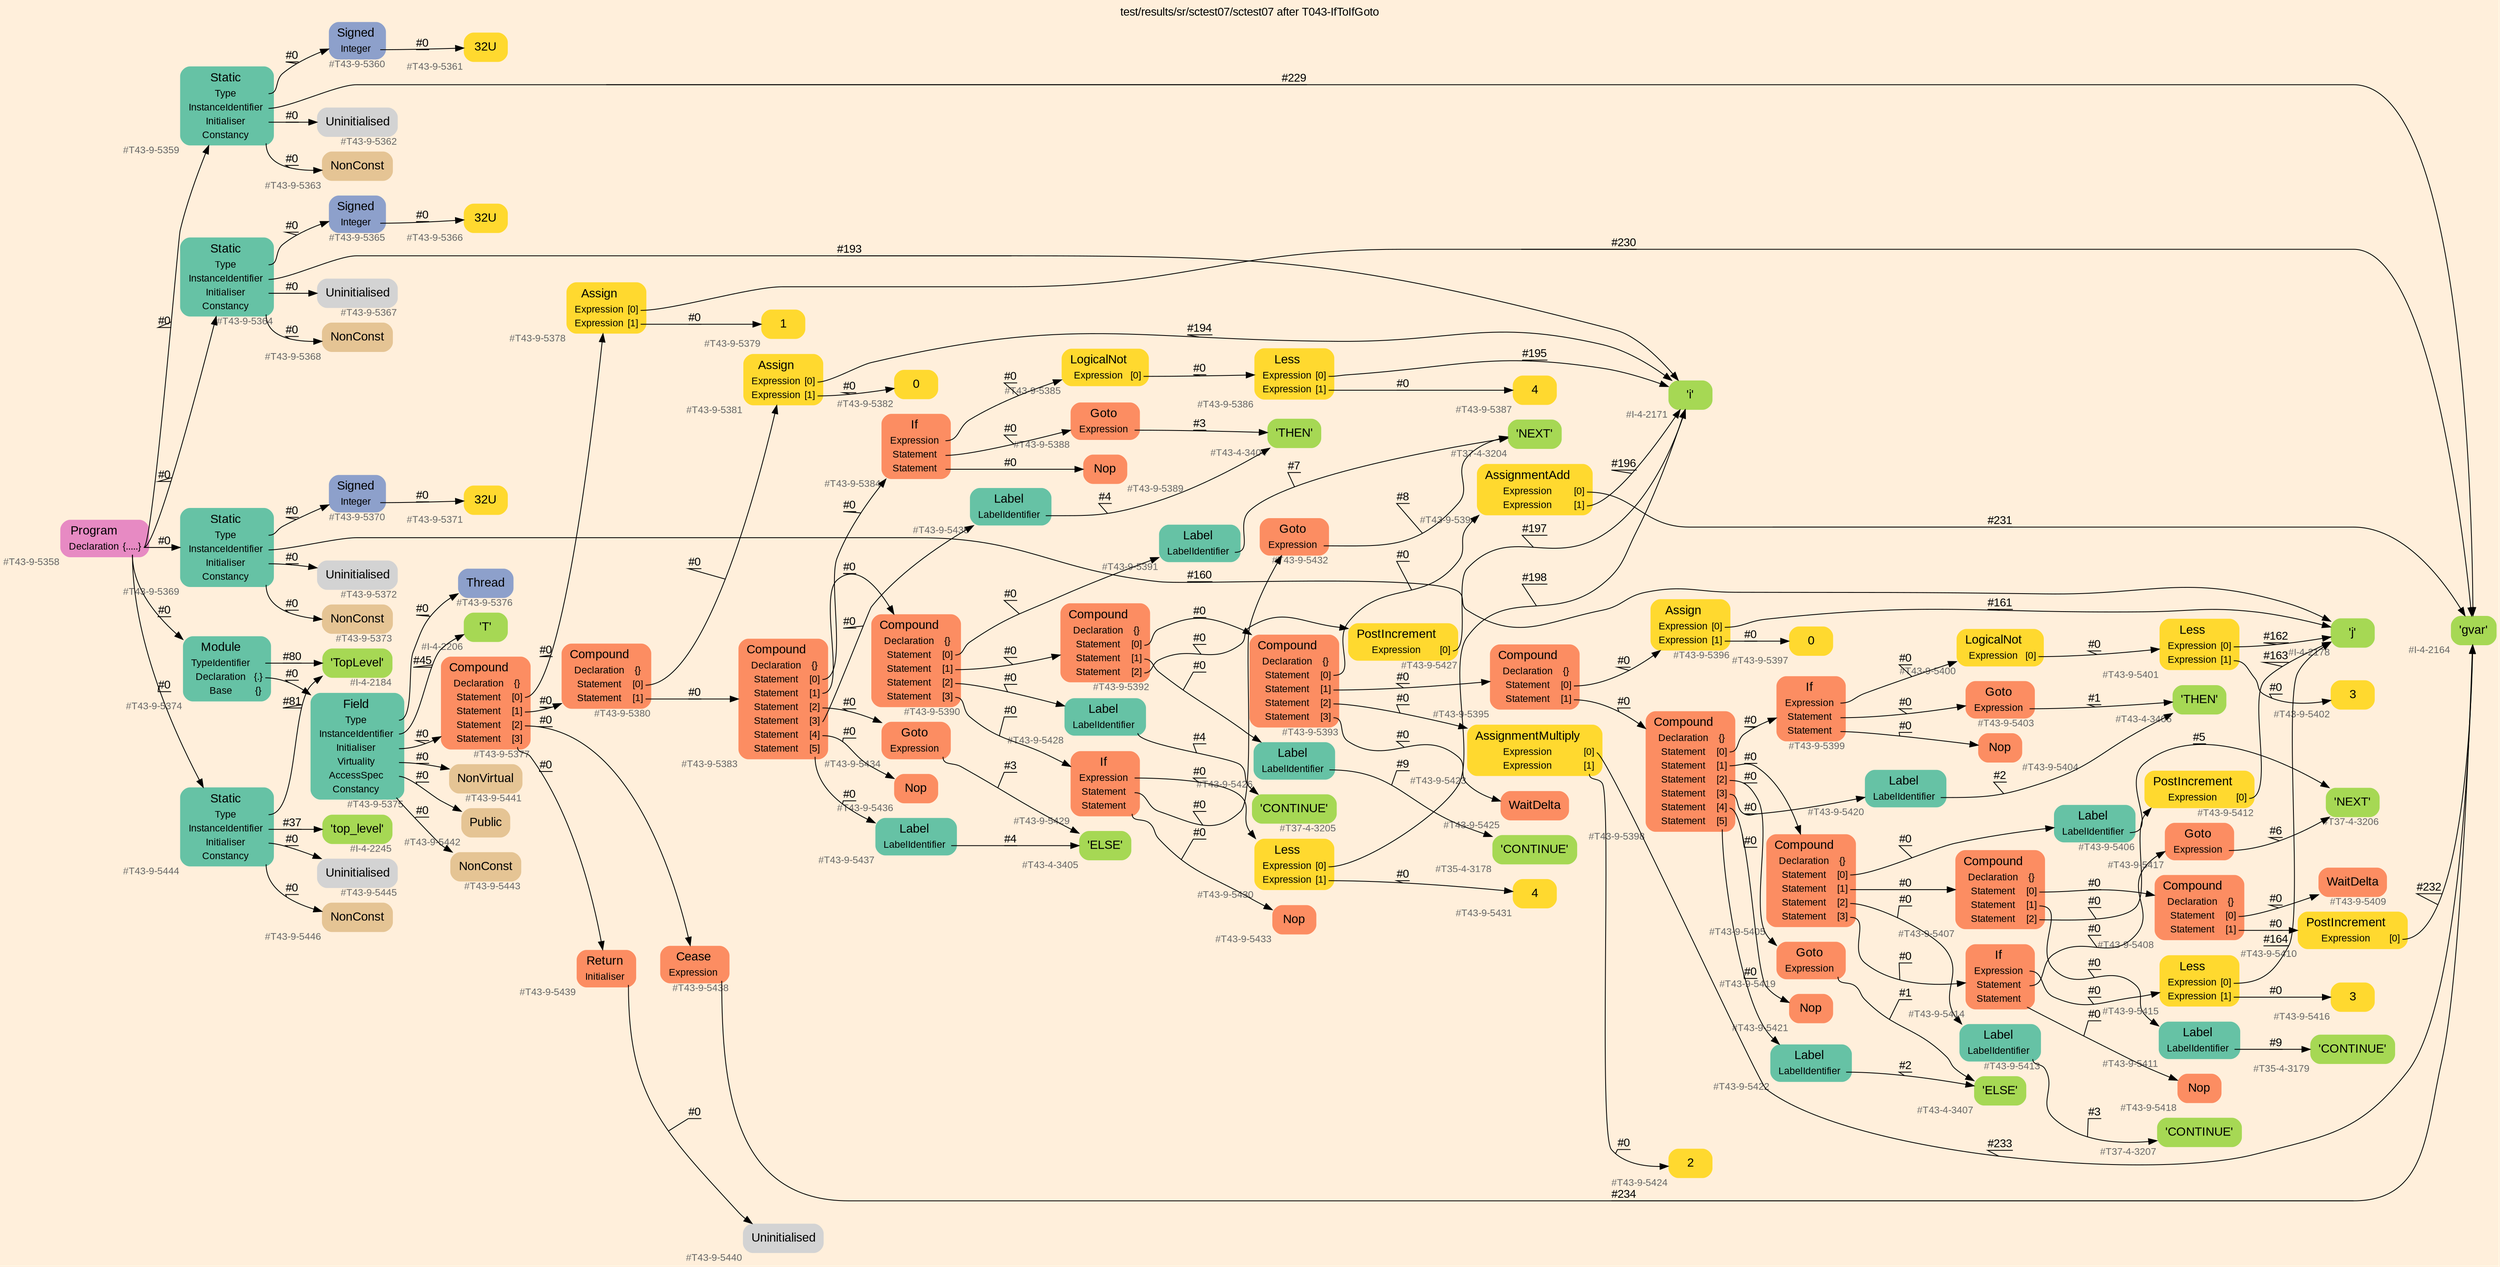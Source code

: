 digraph "test/results/sr/sctest07/sctest07 after T043-IfToIfGoto" {
label = "test/results/sr/sctest07/sctest07 after T043-IfToIfGoto"
labelloc = t
graph [
    rankdir = "LR"
    ranksep = 0.3
    bgcolor = antiquewhite1
    color = black
    fontcolor = black
    fontname = "Arial"
];
node [
    fontname = "Arial"
];
edge [
    fontname = "Arial"
];

// -------------------- node figure --------------------
// -------- block #T43-9-5358 ----------
"#T43-9-5358" [
    fillcolor = "/set28/4"
    xlabel = "#T43-9-5358"
    fontsize = "12"
    fontcolor = grey40
    shape = "plaintext"
    label = <<TABLE BORDER="0" CELLBORDER="0" CELLSPACING="0">
     <TR><TD><FONT COLOR="black" POINT-SIZE="15">Program</FONT></TD></TR>
     <TR><TD><FONT COLOR="black" POINT-SIZE="12">Declaration</FONT></TD><TD PORT="port0"><FONT COLOR="black" POINT-SIZE="12">{.....}</FONT></TD></TR>
    </TABLE>>
    style = "rounded,filled"
];

// -------- block #T43-9-5359 ----------
"#T43-9-5359" [
    fillcolor = "/set28/1"
    xlabel = "#T43-9-5359"
    fontsize = "12"
    fontcolor = grey40
    shape = "plaintext"
    label = <<TABLE BORDER="0" CELLBORDER="0" CELLSPACING="0">
     <TR><TD><FONT COLOR="black" POINT-SIZE="15">Static</FONT></TD></TR>
     <TR><TD><FONT COLOR="black" POINT-SIZE="12">Type</FONT></TD><TD PORT="port0"></TD></TR>
     <TR><TD><FONT COLOR="black" POINT-SIZE="12">InstanceIdentifier</FONT></TD><TD PORT="port1"></TD></TR>
     <TR><TD><FONT COLOR="black" POINT-SIZE="12">Initialiser</FONT></TD><TD PORT="port2"></TD></TR>
     <TR><TD><FONT COLOR="black" POINT-SIZE="12">Constancy</FONT></TD><TD PORT="port3"></TD></TR>
    </TABLE>>
    style = "rounded,filled"
];

// -------- block #T43-9-5360 ----------
"#T43-9-5360" [
    fillcolor = "/set28/3"
    xlabel = "#T43-9-5360"
    fontsize = "12"
    fontcolor = grey40
    shape = "plaintext"
    label = <<TABLE BORDER="0" CELLBORDER="0" CELLSPACING="0">
     <TR><TD><FONT COLOR="black" POINT-SIZE="15">Signed</FONT></TD></TR>
     <TR><TD><FONT COLOR="black" POINT-SIZE="12">Integer</FONT></TD><TD PORT="port0"></TD></TR>
    </TABLE>>
    style = "rounded,filled"
];

// -------- block #T43-9-5361 ----------
"#T43-9-5361" [
    fillcolor = "/set28/6"
    xlabel = "#T43-9-5361"
    fontsize = "12"
    fontcolor = grey40
    shape = "plaintext"
    label = <<TABLE BORDER="0" CELLBORDER="0" CELLSPACING="0">
     <TR><TD><FONT COLOR="black" POINT-SIZE="15">32U</FONT></TD></TR>
    </TABLE>>
    style = "rounded,filled"
];

// -------- block #I-4-2164 ----------
"#I-4-2164" [
    fillcolor = "/set28/5"
    xlabel = "#I-4-2164"
    fontsize = "12"
    fontcolor = grey40
    shape = "plaintext"
    label = <<TABLE BORDER="0" CELLBORDER="0" CELLSPACING="0">
     <TR><TD><FONT COLOR="black" POINT-SIZE="15">'gvar'</FONT></TD></TR>
    </TABLE>>
    style = "rounded,filled"
];

// -------- block #T43-9-5362 ----------
"#T43-9-5362" [
    xlabel = "#T43-9-5362"
    fontsize = "12"
    fontcolor = grey40
    shape = "plaintext"
    label = <<TABLE BORDER="0" CELLBORDER="0" CELLSPACING="0">
     <TR><TD><FONT COLOR="black" POINT-SIZE="15">Uninitialised</FONT></TD></TR>
    </TABLE>>
    style = "rounded,filled"
];

// -------- block #T43-9-5363 ----------
"#T43-9-5363" [
    fillcolor = "/set28/7"
    xlabel = "#T43-9-5363"
    fontsize = "12"
    fontcolor = grey40
    shape = "plaintext"
    label = <<TABLE BORDER="0" CELLBORDER="0" CELLSPACING="0">
     <TR><TD><FONT COLOR="black" POINT-SIZE="15">NonConst</FONT></TD></TR>
    </TABLE>>
    style = "rounded,filled"
];

// -------- block #T43-9-5364 ----------
"#T43-9-5364" [
    fillcolor = "/set28/1"
    xlabel = "#T43-9-5364"
    fontsize = "12"
    fontcolor = grey40
    shape = "plaintext"
    label = <<TABLE BORDER="0" CELLBORDER="0" CELLSPACING="0">
     <TR><TD><FONT COLOR="black" POINT-SIZE="15">Static</FONT></TD></TR>
     <TR><TD><FONT COLOR="black" POINT-SIZE="12">Type</FONT></TD><TD PORT="port0"></TD></TR>
     <TR><TD><FONT COLOR="black" POINT-SIZE="12">InstanceIdentifier</FONT></TD><TD PORT="port1"></TD></TR>
     <TR><TD><FONT COLOR="black" POINT-SIZE="12">Initialiser</FONT></TD><TD PORT="port2"></TD></TR>
     <TR><TD><FONT COLOR="black" POINT-SIZE="12">Constancy</FONT></TD><TD PORT="port3"></TD></TR>
    </TABLE>>
    style = "rounded,filled"
];

// -------- block #T43-9-5365 ----------
"#T43-9-5365" [
    fillcolor = "/set28/3"
    xlabel = "#T43-9-5365"
    fontsize = "12"
    fontcolor = grey40
    shape = "plaintext"
    label = <<TABLE BORDER="0" CELLBORDER="0" CELLSPACING="0">
     <TR><TD><FONT COLOR="black" POINT-SIZE="15">Signed</FONT></TD></TR>
     <TR><TD><FONT COLOR="black" POINT-SIZE="12">Integer</FONT></TD><TD PORT="port0"></TD></TR>
    </TABLE>>
    style = "rounded,filled"
];

// -------- block #T43-9-5366 ----------
"#T43-9-5366" [
    fillcolor = "/set28/6"
    xlabel = "#T43-9-5366"
    fontsize = "12"
    fontcolor = grey40
    shape = "plaintext"
    label = <<TABLE BORDER="0" CELLBORDER="0" CELLSPACING="0">
     <TR><TD><FONT COLOR="black" POINT-SIZE="15">32U</FONT></TD></TR>
    </TABLE>>
    style = "rounded,filled"
];

// -------- block #I-4-2171 ----------
"#I-4-2171" [
    fillcolor = "/set28/5"
    xlabel = "#I-4-2171"
    fontsize = "12"
    fontcolor = grey40
    shape = "plaintext"
    label = <<TABLE BORDER="0" CELLBORDER="0" CELLSPACING="0">
     <TR><TD><FONT COLOR="black" POINT-SIZE="15">'i'</FONT></TD></TR>
    </TABLE>>
    style = "rounded,filled"
];

// -------- block #T43-9-5367 ----------
"#T43-9-5367" [
    xlabel = "#T43-9-5367"
    fontsize = "12"
    fontcolor = grey40
    shape = "plaintext"
    label = <<TABLE BORDER="0" CELLBORDER="0" CELLSPACING="0">
     <TR><TD><FONT COLOR="black" POINT-SIZE="15">Uninitialised</FONT></TD></TR>
    </TABLE>>
    style = "rounded,filled"
];

// -------- block #T43-9-5368 ----------
"#T43-9-5368" [
    fillcolor = "/set28/7"
    xlabel = "#T43-9-5368"
    fontsize = "12"
    fontcolor = grey40
    shape = "plaintext"
    label = <<TABLE BORDER="0" CELLBORDER="0" CELLSPACING="0">
     <TR><TD><FONT COLOR="black" POINT-SIZE="15">NonConst</FONT></TD></TR>
    </TABLE>>
    style = "rounded,filled"
];

// -------- block #T43-9-5369 ----------
"#T43-9-5369" [
    fillcolor = "/set28/1"
    xlabel = "#T43-9-5369"
    fontsize = "12"
    fontcolor = grey40
    shape = "plaintext"
    label = <<TABLE BORDER="0" CELLBORDER="0" CELLSPACING="0">
     <TR><TD><FONT COLOR="black" POINT-SIZE="15">Static</FONT></TD></TR>
     <TR><TD><FONT COLOR="black" POINT-SIZE="12">Type</FONT></TD><TD PORT="port0"></TD></TR>
     <TR><TD><FONT COLOR="black" POINT-SIZE="12">InstanceIdentifier</FONT></TD><TD PORT="port1"></TD></TR>
     <TR><TD><FONT COLOR="black" POINT-SIZE="12">Initialiser</FONT></TD><TD PORT="port2"></TD></TR>
     <TR><TD><FONT COLOR="black" POINT-SIZE="12">Constancy</FONT></TD><TD PORT="port3"></TD></TR>
    </TABLE>>
    style = "rounded,filled"
];

// -------- block #T43-9-5370 ----------
"#T43-9-5370" [
    fillcolor = "/set28/3"
    xlabel = "#T43-9-5370"
    fontsize = "12"
    fontcolor = grey40
    shape = "plaintext"
    label = <<TABLE BORDER="0" CELLBORDER="0" CELLSPACING="0">
     <TR><TD><FONT COLOR="black" POINT-SIZE="15">Signed</FONT></TD></TR>
     <TR><TD><FONT COLOR="black" POINT-SIZE="12">Integer</FONT></TD><TD PORT="port0"></TD></TR>
    </TABLE>>
    style = "rounded,filled"
];

// -------- block #T43-9-5371 ----------
"#T43-9-5371" [
    fillcolor = "/set28/6"
    xlabel = "#T43-9-5371"
    fontsize = "12"
    fontcolor = grey40
    shape = "plaintext"
    label = <<TABLE BORDER="0" CELLBORDER="0" CELLSPACING="0">
     <TR><TD><FONT COLOR="black" POINT-SIZE="15">32U</FONT></TD></TR>
    </TABLE>>
    style = "rounded,filled"
];

// -------- block #I-4-2178 ----------
"#I-4-2178" [
    fillcolor = "/set28/5"
    xlabel = "#I-4-2178"
    fontsize = "12"
    fontcolor = grey40
    shape = "plaintext"
    label = <<TABLE BORDER="0" CELLBORDER="0" CELLSPACING="0">
     <TR><TD><FONT COLOR="black" POINT-SIZE="15">'j'</FONT></TD></TR>
    </TABLE>>
    style = "rounded,filled"
];

// -------- block #T43-9-5372 ----------
"#T43-9-5372" [
    xlabel = "#T43-9-5372"
    fontsize = "12"
    fontcolor = grey40
    shape = "plaintext"
    label = <<TABLE BORDER="0" CELLBORDER="0" CELLSPACING="0">
     <TR><TD><FONT COLOR="black" POINT-SIZE="15">Uninitialised</FONT></TD></TR>
    </TABLE>>
    style = "rounded,filled"
];

// -------- block #T43-9-5373 ----------
"#T43-9-5373" [
    fillcolor = "/set28/7"
    xlabel = "#T43-9-5373"
    fontsize = "12"
    fontcolor = grey40
    shape = "plaintext"
    label = <<TABLE BORDER="0" CELLBORDER="0" CELLSPACING="0">
     <TR><TD><FONT COLOR="black" POINT-SIZE="15">NonConst</FONT></TD></TR>
    </TABLE>>
    style = "rounded,filled"
];

// -------- block #T43-9-5374 ----------
"#T43-9-5374" [
    fillcolor = "/set28/1"
    xlabel = "#T43-9-5374"
    fontsize = "12"
    fontcolor = grey40
    shape = "plaintext"
    label = <<TABLE BORDER="0" CELLBORDER="0" CELLSPACING="0">
     <TR><TD><FONT COLOR="black" POINT-SIZE="15">Module</FONT></TD></TR>
     <TR><TD><FONT COLOR="black" POINT-SIZE="12">TypeIdentifier</FONT></TD><TD PORT="port0"></TD></TR>
     <TR><TD><FONT COLOR="black" POINT-SIZE="12">Declaration</FONT></TD><TD PORT="port1"><FONT COLOR="black" POINT-SIZE="12">{.}</FONT></TD></TR>
     <TR><TD><FONT COLOR="black" POINT-SIZE="12">Base</FONT></TD><TD PORT="port2"><FONT COLOR="black" POINT-SIZE="12">{}</FONT></TD></TR>
    </TABLE>>
    style = "rounded,filled"
];

// -------- block #I-4-2184 ----------
"#I-4-2184" [
    fillcolor = "/set28/5"
    xlabel = "#I-4-2184"
    fontsize = "12"
    fontcolor = grey40
    shape = "plaintext"
    label = <<TABLE BORDER="0" CELLBORDER="0" CELLSPACING="0">
     <TR><TD><FONT COLOR="black" POINT-SIZE="15">'TopLevel'</FONT></TD></TR>
    </TABLE>>
    style = "rounded,filled"
];

// -------- block #T43-9-5375 ----------
"#T43-9-5375" [
    fillcolor = "/set28/1"
    xlabel = "#T43-9-5375"
    fontsize = "12"
    fontcolor = grey40
    shape = "plaintext"
    label = <<TABLE BORDER="0" CELLBORDER="0" CELLSPACING="0">
     <TR><TD><FONT COLOR="black" POINT-SIZE="15">Field</FONT></TD></TR>
     <TR><TD><FONT COLOR="black" POINT-SIZE="12">Type</FONT></TD><TD PORT="port0"></TD></TR>
     <TR><TD><FONT COLOR="black" POINT-SIZE="12">InstanceIdentifier</FONT></TD><TD PORT="port1"></TD></TR>
     <TR><TD><FONT COLOR="black" POINT-SIZE="12">Initialiser</FONT></TD><TD PORT="port2"></TD></TR>
     <TR><TD><FONT COLOR="black" POINT-SIZE="12">Virtuality</FONT></TD><TD PORT="port3"></TD></TR>
     <TR><TD><FONT COLOR="black" POINT-SIZE="12">AccessSpec</FONT></TD><TD PORT="port4"></TD></TR>
     <TR><TD><FONT COLOR="black" POINT-SIZE="12">Constancy</FONT></TD><TD PORT="port5"></TD></TR>
    </TABLE>>
    style = "rounded,filled"
];

// -------- block #T43-9-5376 ----------
"#T43-9-5376" [
    fillcolor = "/set28/3"
    xlabel = "#T43-9-5376"
    fontsize = "12"
    fontcolor = grey40
    shape = "plaintext"
    label = <<TABLE BORDER="0" CELLBORDER="0" CELLSPACING="0">
     <TR><TD><FONT COLOR="black" POINT-SIZE="15">Thread</FONT></TD></TR>
    </TABLE>>
    style = "rounded,filled"
];

// -------- block #I-4-2206 ----------
"#I-4-2206" [
    fillcolor = "/set28/5"
    xlabel = "#I-4-2206"
    fontsize = "12"
    fontcolor = grey40
    shape = "plaintext"
    label = <<TABLE BORDER="0" CELLBORDER="0" CELLSPACING="0">
     <TR><TD><FONT COLOR="black" POINT-SIZE="15">'T'</FONT></TD></TR>
    </TABLE>>
    style = "rounded,filled"
];

// -------- block #T43-9-5377 ----------
"#T43-9-5377" [
    fillcolor = "/set28/2"
    xlabel = "#T43-9-5377"
    fontsize = "12"
    fontcolor = grey40
    shape = "plaintext"
    label = <<TABLE BORDER="0" CELLBORDER="0" CELLSPACING="0">
     <TR><TD><FONT COLOR="black" POINT-SIZE="15">Compound</FONT></TD></TR>
     <TR><TD><FONT COLOR="black" POINT-SIZE="12">Declaration</FONT></TD><TD PORT="port0"><FONT COLOR="black" POINT-SIZE="12">{}</FONT></TD></TR>
     <TR><TD><FONT COLOR="black" POINT-SIZE="12">Statement</FONT></TD><TD PORT="port1"><FONT COLOR="black" POINT-SIZE="12">[0]</FONT></TD></TR>
     <TR><TD><FONT COLOR="black" POINT-SIZE="12">Statement</FONT></TD><TD PORT="port2"><FONT COLOR="black" POINT-SIZE="12">[1]</FONT></TD></TR>
     <TR><TD><FONT COLOR="black" POINT-SIZE="12">Statement</FONT></TD><TD PORT="port3"><FONT COLOR="black" POINT-SIZE="12">[2]</FONT></TD></TR>
     <TR><TD><FONT COLOR="black" POINT-SIZE="12">Statement</FONT></TD><TD PORT="port4"><FONT COLOR="black" POINT-SIZE="12">[3]</FONT></TD></TR>
    </TABLE>>
    style = "rounded,filled"
];

// -------- block #T43-9-5378 ----------
"#T43-9-5378" [
    fillcolor = "/set28/6"
    xlabel = "#T43-9-5378"
    fontsize = "12"
    fontcolor = grey40
    shape = "plaintext"
    label = <<TABLE BORDER="0" CELLBORDER="0" CELLSPACING="0">
     <TR><TD><FONT COLOR="black" POINT-SIZE="15">Assign</FONT></TD></TR>
     <TR><TD><FONT COLOR="black" POINT-SIZE="12">Expression</FONT></TD><TD PORT="port0"><FONT COLOR="black" POINT-SIZE="12">[0]</FONT></TD></TR>
     <TR><TD><FONT COLOR="black" POINT-SIZE="12">Expression</FONT></TD><TD PORT="port1"><FONT COLOR="black" POINT-SIZE="12">[1]</FONT></TD></TR>
    </TABLE>>
    style = "rounded,filled"
];

// -------- block #T43-9-5379 ----------
"#T43-9-5379" [
    fillcolor = "/set28/6"
    xlabel = "#T43-9-5379"
    fontsize = "12"
    fontcolor = grey40
    shape = "plaintext"
    label = <<TABLE BORDER="0" CELLBORDER="0" CELLSPACING="0">
     <TR><TD><FONT COLOR="black" POINT-SIZE="15">1</FONT></TD></TR>
    </TABLE>>
    style = "rounded,filled"
];

// -------- block #T43-9-5380 ----------
"#T43-9-5380" [
    fillcolor = "/set28/2"
    xlabel = "#T43-9-5380"
    fontsize = "12"
    fontcolor = grey40
    shape = "plaintext"
    label = <<TABLE BORDER="0" CELLBORDER="0" CELLSPACING="0">
     <TR><TD><FONT COLOR="black" POINT-SIZE="15">Compound</FONT></TD></TR>
     <TR><TD><FONT COLOR="black" POINT-SIZE="12">Declaration</FONT></TD><TD PORT="port0"><FONT COLOR="black" POINT-SIZE="12">{}</FONT></TD></TR>
     <TR><TD><FONT COLOR="black" POINT-SIZE="12">Statement</FONT></TD><TD PORT="port1"><FONT COLOR="black" POINT-SIZE="12">[0]</FONT></TD></TR>
     <TR><TD><FONT COLOR="black" POINT-SIZE="12">Statement</FONT></TD><TD PORT="port2"><FONT COLOR="black" POINT-SIZE="12">[1]</FONT></TD></TR>
    </TABLE>>
    style = "rounded,filled"
];

// -------- block #T43-9-5381 ----------
"#T43-9-5381" [
    fillcolor = "/set28/6"
    xlabel = "#T43-9-5381"
    fontsize = "12"
    fontcolor = grey40
    shape = "plaintext"
    label = <<TABLE BORDER="0" CELLBORDER="0" CELLSPACING="0">
     <TR><TD><FONT COLOR="black" POINT-SIZE="15">Assign</FONT></TD></TR>
     <TR><TD><FONT COLOR="black" POINT-SIZE="12">Expression</FONT></TD><TD PORT="port0"><FONT COLOR="black" POINT-SIZE="12">[0]</FONT></TD></TR>
     <TR><TD><FONT COLOR="black" POINT-SIZE="12">Expression</FONT></TD><TD PORT="port1"><FONT COLOR="black" POINT-SIZE="12">[1]</FONT></TD></TR>
    </TABLE>>
    style = "rounded,filled"
];

// -------- block #T43-9-5382 ----------
"#T43-9-5382" [
    fillcolor = "/set28/6"
    xlabel = "#T43-9-5382"
    fontsize = "12"
    fontcolor = grey40
    shape = "plaintext"
    label = <<TABLE BORDER="0" CELLBORDER="0" CELLSPACING="0">
     <TR><TD><FONT COLOR="black" POINT-SIZE="15">0</FONT></TD></TR>
    </TABLE>>
    style = "rounded,filled"
];

// -------- block #T43-9-5383 ----------
"#T43-9-5383" [
    fillcolor = "/set28/2"
    xlabel = "#T43-9-5383"
    fontsize = "12"
    fontcolor = grey40
    shape = "plaintext"
    label = <<TABLE BORDER="0" CELLBORDER="0" CELLSPACING="0">
     <TR><TD><FONT COLOR="black" POINT-SIZE="15">Compound</FONT></TD></TR>
     <TR><TD><FONT COLOR="black" POINT-SIZE="12">Declaration</FONT></TD><TD PORT="port0"><FONT COLOR="black" POINT-SIZE="12">{}</FONT></TD></TR>
     <TR><TD><FONT COLOR="black" POINT-SIZE="12">Statement</FONT></TD><TD PORT="port1"><FONT COLOR="black" POINT-SIZE="12">[0]</FONT></TD></TR>
     <TR><TD><FONT COLOR="black" POINT-SIZE="12">Statement</FONT></TD><TD PORT="port2"><FONT COLOR="black" POINT-SIZE="12">[1]</FONT></TD></TR>
     <TR><TD><FONT COLOR="black" POINT-SIZE="12">Statement</FONT></TD><TD PORT="port3"><FONT COLOR="black" POINT-SIZE="12">[2]</FONT></TD></TR>
     <TR><TD><FONT COLOR="black" POINT-SIZE="12">Statement</FONT></TD><TD PORT="port4"><FONT COLOR="black" POINT-SIZE="12">[3]</FONT></TD></TR>
     <TR><TD><FONT COLOR="black" POINT-SIZE="12">Statement</FONT></TD><TD PORT="port5"><FONT COLOR="black" POINT-SIZE="12">[4]</FONT></TD></TR>
     <TR><TD><FONT COLOR="black" POINT-SIZE="12">Statement</FONT></TD><TD PORT="port6"><FONT COLOR="black" POINT-SIZE="12">[5]</FONT></TD></TR>
    </TABLE>>
    style = "rounded,filled"
];

// -------- block #T43-9-5384 ----------
"#T43-9-5384" [
    fillcolor = "/set28/2"
    xlabel = "#T43-9-5384"
    fontsize = "12"
    fontcolor = grey40
    shape = "plaintext"
    label = <<TABLE BORDER="0" CELLBORDER="0" CELLSPACING="0">
     <TR><TD><FONT COLOR="black" POINT-SIZE="15">If</FONT></TD></TR>
     <TR><TD><FONT COLOR="black" POINT-SIZE="12">Expression</FONT></TD><TD PORT="port0"></TD></TR>
     <TR><TD><FONT COLOR="black" POINT-SIZE="12">Statement</FONT></TD><TD PORT="port1"></TD></TR>
     <TR><TD><FONT COLOR="black" POINT-SIZE="12">Statement</FONT></TD><TD PORT="port2"></TD></TR>
    </TABLE>>
    style = "rounded,filled"
];

// -------- block #T43-9-5385 ----------
"#T43-9-5385" [
    fillcolor = "/set28/6"
    xlabel = "#T43-9-5385"
    fontsize = "12"
    fontcolor = grey40
    shape = "plaintext"
    label = <<TABLE BORDER="0" CELLBORDER="0" CELLSPACING="0">
     <TR><TD><FONT COLOR="black" POINT-SIZE="15">LogicalNot</FONT></TD></TR>
     <TR><TD><FONT COLOR="black" POINT-SIZE="12">Expression</FONT></TD><TD PORT="port0"><FONT COLOR="black" POINT-SIZE="12">[0]</FONT></TD></TR>
    </TABLE>>
    style = "rounded,filled"
];

// -------- block #T43-9-5386 ----------
"#T43-9-5386" [
    fillcolor = "/set28/6"
    xlabel = "#T43-9-5386"
    fontsize = "12"
    fontcolor = grey40
    shape = "plaintext"
    label = <<TABLE BORDER="0" CELLBORDER="0" CELLSPACING="0">
     <TR><TD><FONT COLOR="black" POINT-SIZE="15">Less</FONT></TD></TR>
     <TR><TD><FONT COLOR="black" POINT-SIZE="12">Expression</FONT></TD><TD PORT="port0"><FONT COLOR="black" POINT-SIZE="12">[0]</FONT></TD></TR>
     <TR><TD><FONT COLOR="black" POINT-SIZE="12">Expression</FONT></TD><TD PORT="port1"><FONT COLOR="black" POINT-SIZE="12">[1]</FONT></TD></TR>
    </TABLE>>
    style = "rounded,filled"
];

// -------- block #T43-9-5387 ----------
"#T43-9-5387" [
    fillcolor = "/set28/6"
    xlabel = "#T43-9-5387"
    fontsize = "12"
    fontcolor = grey40
    shape = "plaintext"
    label = <<TABLE BORDER="0" CELLBORDER="0" CELLSPACING="0">
     <TR><TD><FONT COLOR="black" POINT-SIZE="15">4</FONT></TD></TR>
    </TABLE>>
    style = "rounded,filled"
];

// -------- block #T43-9-5388 ----------
"#T43-9-5388" [
    fillcolor = "/set28/2"
    xlabel = "#T43-9-5388"
    fontsize = "12"
    fontcolor = grey40
    shape = "plaintext"
    label = <<TABLE BORDER="0" CELLBORDER="0" CELLSPACING="0">
     <TR><TD><FONT COLOR="black" POINT-SIZE="15">Goto</FONT></TD></TR>
     <TR><TD><FONT COLOR="black" POINT-SIZE="12">Expression</FONT></TD><TD PORT="port0"></TD></TR>
    </TABLE>>
    style = "rounded,filled"
];

// -------- block #T43-4-3404 ----------
"#T43-4-3404" [
    fillcolor = "/set28/5"
    xlabel = "#T43-4-3404"
    fontsize = "12"
    fontcolor = grey40
    shape = "plaintext"
    label = <<TABLE BORDER="0" CELLBORDER="0" CELLSPACING="0">
     <TR><TD><FONT COLOR="black" POINT-SIZE="15">'THEN'</FONT></TD></TR>
    </TABLE>>
    style = "rounded,filled"
];

// -------- block #T43-9-5389 ----------
"#T43-9-5389" [
    fillcolor = "/set28/2"
    xlabel = "#T43-9-5389"
    fontsize = "12"
    fontcolor = grey40
    shape = "plaintext"
    label = <<TABLE BORDER="0" CELLBORDER="0" CELLSPACING="0">
     <TR><TD><FONT COLOR="black" POINT-SIZE="15">Nop</FONT></TD></TR>
    </TABLE>>
    style = "rounded,filled"
];

// -------- block #T43-9-5390 ----------
"#T43-9-5390" [
    fillcolor = "/set28/2"
    xlabel = "#T43-9-5390"
    fontsize = "12"
    fontcolor = grey40
    shape = "plaintext"
    label = <<TABLE BORDER="0" CELLBORDER="0" CELLSPACING="0">
     <TR><TD><FONT COLOR="black" POINT-SIZE="15">Compound</FONT></TD></TR>
     <TR><TD><FONT COLOR="black" POINT-SIZE="12">Declaration</FONT></TD><TD PORT="port0"><FONT COLOR="black" POINT-SIZE="12">{}</FONT></TD></TR>
     <TR><TD><FONT COLOR="black" POINT-SIZE="12">Statement</FONT></TD><TD PORT="port1"><FONT COLOR="black" POINT-SIZE="12">[0]</FONT></TD></TR>
     <TR><TD><FONT COLOR="black" POINT-SIZE="12">Statement</FONT></TD><TD PORT="port2"><FONT COLOR="black" POINT-SIZE="12">[1]</FONT></TD></TR>
     <TR><TD><FONT COLOR="black" POINT-SIZE="12">Statement</FONT></TD><TD PORT="port3"><FONT COLOR="black" POINT-SIZE="12">[2]</FONT></TD></TR>
     <TR><TD><FONT COLOR="black" POINT-SIZE="12">Statement</FONT></TD><TD PORT="port4"><FONT COLOR="black" POINT-SIZE="12">[3]</FONT></TD></TR>
    </TABLE>>
    style = "rounded,filled"
];

// -------- block #T43-9-5391 ----------
"#T43-9-5391" [
    fillcolor = "/set28/1"
    xlabel = "#T43-9-5391"
    fontsize = "12"
    fontcolor = grey40
    shape = "plaintext"
    label = <<TABLE BORDER="0" CELLBORDER="0" CELLSPACING="0">
     <TR><TD><FONT COLOR="black" POINT-SIZE="15">Label</FONT></TD></TR>
     <TR><TD><FONT COLOR="black" POINT-SIZE="12">LabelIdentifier</FONT></TD><TD PORT="port0"></TD></TR>
    </TABLE>>
    style = "rounded,filled"
];

// -------- block #T37-4-3204 ----------
"#T37-4-3204" [
    fillcolor = "/set28/5"
    xlabel = "#T37-4-3204"
    fontsize = "12"
    fontcolor = grey40
    shape = "plaintext"
    label = <<TABLE BORDER="0" CELLBORDER="0" CELLSPACING="0">
     <TR><TD><FONT COLOR="black" POINT-SIZE="15">'NEXT'</FONT></TD></TR>
    </TABLE>>
    style = "rounded,filled"
];

// -------- block #T43-9-5392 ----------
"#T43-9-5392" [
    fillcolor = "/set28/2"
    xlabel = "#T43-9-5392"
    fontsize = "12"
    fontcolor = grey40
    shape = "plaintext"
    label = <<TABLE BORDER="0" CELLBORDER="0" CELLSPACING="0">
     <TR><TD><FONT COLOR="black" POINT-SIZE="15">Compound</FONT></TD></TR>
     <TR><TD><FONT COLOR="black" POINT-SIZE="12">Declaration</FONT></TD><TD PORT="port0"><FONT COLOR="black" POINT-SIZE="12">{}</FONT></TD></TR>
     <TR><TD><FONT COLOR="black" POINT-SIZE="12">Statement</FONT></TD><TD PORT="port1"><FONT COLOR="black" POINT-SIZE="12">[0]</FONT></TD></TR>
     <TR><TD><FONT COLOR="black" POINT-SIZE="12">Statement</FONT></TD><TD PORT="port2"><FONT COLOR="black" POINT-SIZE="12">[1]</FONT></TD></TR>
     <TR><TD><FONT COLOR="black" POINT-SIZE="12">Statement</FONT></TD><TD PORT="port3"><FONT COLOR="black" POINT-SIZE="12">[2]</FONT></TD></TR>
    </TABLE>>
    style = "rounded,filled"
];

// -------- block #T43-9-5393 ----------
"#T43-9-5393" [
    fillcolor = "/set28/2"
    xlabel = "#T43-9-5393"
    fontsize = "12"
    fontcolor = grey40
    shape = "plaintext"
    label = <<TABLE BORDER="0" CELLBORDER="0" CELLSPACING="0">
     <TR><TD><FONT COLOR="black" POINT-SIZE="15">Compound</FONT></TD></TR>
     <TR><TD><FONT COLOR="black" POINT-SIZE="12">Declaration</FONT></TD><TD PORT="port0"><FONT COLOR="black" POINT-SIZE="12">{}</FONT></TD></TR>
     <TR><TD><FONT COLOR="black" POINT-SIZE="12">Statement</FONT></TD><TD PORT="port1"><FONT COLOR="black" POINT-SIZE="12">[0]</FONT></TD></TR>
     <TR><TD><FONT COLOR="black" POINT-SIZE="12">Statement</FONT></TD><TD PORT="port2"><FONT COLOR="black" POINT-SIZE="12">[1]</FONT></TD></TR>
     <TR><TD><FONT COLOR="black" POINT-SIZE="12">Statement</FONT></TD><TD PORT="port3"><FONT COLOR="black" POINT-SIZE="12">[2]</FONT></TD></TR>
     <TR><TD><FONT COLOR="black" POINT-SIZE="12">Statement</FONT></TD><TD PORT="port4"><FONT COLOR="black" POINT-SIZE="12">[3]</FONT></TD></TR>
    </TABLE>>
    style = "rounded,filled"
];

// -------- block #T43-9-5394 ----------
"#T43-9-5394" [
    fillcolor = "/set28/6"
    xlabel = "#T43-9-5394"
    fontsize = "12"
    fontcolor = grey40
    shape = "plaintext"
    label = <<TABLE BORDER="0" CELLBORDER="0" CELLSPACING="0">
     <TR><TD><FONT COLOR="black" POINT-SIZE="15">AssignmentAdd</FONT></TD></TR>
     <TR><TD><FONT COLOR="black" POINT-SIZE="12">Expression</FONT></TD><TD PORT="port0"><FONT COLOR="black" POINT-SIZE="12">[0]</FONT></TD></TR>
     <TR><TD><FONT COLOR="black" POINT-SIZE="12">Expression</FONT></TD><TD PORT="port1"><FONT COLOR="black" POINT-SIZE="12">[1]</FONT></TD></TR>
    </TABLE>>
    style = "rounded,filled"
];

// -------- block #T43-9-5395 ----------
"#T43-9-5395" [
    fillcolor = "/set28/2"
    xlabel = "#T43-9-5395"
    fontsize = "12"
    fontcolor = grey40
    shape = "plaintext"
    label = <<TABLE BORDER="0" CELLBORDER="0" CELLSPACING="0">
     <TR><TD><FONT COLOR="black" POINT-SIZE="15">Compound</FONT></TD></TR>
     <TR><TD><FONT COLOR="black" POINT-SIZE="12">Declaration</FONT></TD><TD PORT="port0"><FONT COLOR="black" POINT-SIZE="12">{}</FONT></TD></TR>
     <TR><TD><FONT COLOR="black" POINT-SIZE="12">Statement</FONT></TD><TD PORT="port1"><FONT COLOR="black" POINT-SIZE="12">[0]</FONT></TD></TR>
     <TR><TD><FONT COLOR="black" POINT-SIZE="12">Statement</FONT></TD><TD PORT="port2"><FONT COLOR="black" POINT-SIZE="12">[1]</FONT></TD></TR>
    </TABLE>>
    style = "rounded,filled"
];

// -------- block #T43-9-5396 ----------
"#T43-9-5396" [
    fillcolor = "/set28/6"
    xlabel = "#T43-9-5396"
    fontsize = "12"
    fontcolor = grey40
    shape = "plaintext"
    label = <<TABLE BORDER="0" CELLBORDER="0" CELLSPACING="0">
     <TR><TD><FONT COLOR="black" POINT-SIZE="15">Assign</FONT></TD></TR>
     <TR><TD><FONT COLOR="black" POINT-SIZE="12">Expression</FONT></TD><TD PORT="port0"><FONT COLOR="black" POINT-SIZE="12">[0]</FONT></TD></TR>
     <TR><TD><FONT COLOR="black" POINT-SIZE="12">Expression</FONT></TD><TD PORT="port1"><FONT COLOR="black" POINT-SIZE="12">[1]</FONT></TD></TR>
    </TABLE>>
    style = "rounded,filled"
];

// -------- block #T43-9-5397 ----------
"#T43-9-5397" [
    fillcolor = "/set28/6"
    xlabel = "#T43-9-5397"
    fontsize = "12"
    fontcolor = grey40
    shape = "plaintext"
    label = <<TABLE BORDER="0" CELLBORDER="0" CELLSPACING="0">
     <TR><TD><FONT COLOR="black" POINT-SIZE="15">0</FONT></TD></TR>
    </TABLE>>
    style = "rounded,filled"
];

// -------- block #T43-9-5398 ----------
"#T43-9-5398" [
    fillcolor = "/set28/2"
    xlabel = "#T43-9-5398"
    fontsize = "12"
    fontcolor = grey40
    shape = "plaintext"
    label = <<TABLE BORDER="0" CELLBORDER="0" CELLSPACING="0">
     <TR><TD><FONT COLOR="black" POINT-SIZE="15">Compound</FONT></TD></TR>
     <TR><TD><FONT COLOR="black" POINT-SIZE="12">Declaration</FONT></TD><TD PORT="port0"><FONT COLOR="black" POINT-SIZE="12">{}</FONT></TD></TR>
     <TR><TD><FONT COLOR="black" POINT-SIZE="12">Statement</FONT></TD><TD PORT="port1"><FONT COLOR="black" POINT-SIZE="12">[0]</FONT></TD></TR>
     <TR><TD><FONT COLOR="black" POINT-SIZE="12">Statement</FONT></TD><TD PORT="port2"><FONT COLOR="black" POINT-SIZE="12">[1]</FONT></TD></TR>
     <TR><TD><FONT COLOR="black" POINT-SIZE="12">Statement</FONT></TD><TD PORT="port3"><FONT COLOR="black" POINT-SIZE="12">[2]</FONT></TD></TR>
     <TR><TD><FONT COLOR="black" POINT-SIZE="12">Statement</FONT></TD><TD PORT="port4"><FONT COLOR="black" POINT-SIZE="12">[3]</FONT></TD></TR>
     <TR><TD><FONT COLOR="black" POINT-SIZE="12">Statement</FONT></TD><TD PORT="port5"><FONT COLOR="black" POINT-SIZE="12">[4]</FONT></TD></TR>
     <TR><TD><FONT COLOR="black" POINT-SIZE="12">Statement</FONT></TD><TD PORT="port6"><FONT COLOR="black" POINT-SIZE="12">[5]</FONT></TD></TR>
    </TABLE>>
    style = "rounded,filled"
];

// -------- block #T43-9-5399 ----------
"#T43-9-5399" [
    fillcolor = "/set28/2"
    xlabel = "#T43-9-5399"
    fontsize = "12"
    fontcolor = grey40
    shape = "plaintext"
    label = <<TABLE BORDER="0" CELLBORDER="0" CELLSPACING="0">
     <TR><TD><FONT COLOR="black" POINT-SIZE="15">If</FONT></TD></TR>
     <TR><TD><FONT COLOR="black" POINT-SIZE="12">Expression</FONT></TD><TD PORT="port0"></TD></TR>
     <TR><TD><FONT COLOR="black" POINT-SIZE="12">Statement</FONT></TD><TD PORT="port1"></TD></TR>
     <TR><TD><FONT COLOR="black" POINT-SIZE="12">Statement</FONT></TD><TD PORT="port2"></TD></TR>
    </TABLE>>
    style = "rounded,filled"
];

// -------- block #T43-9-5400 ----------
"#T43-9-5400" [
    fillcolor = "/set28/6"
    xlabel = "#T43-9-5400"
    fontsize = "12"
    fontcolor = grey40
    shape = "plaintext"
    label = <<TABLE BORDER="0" CELLBORDER="0" CELLSPACING="0">
     <TR><TD><FONT COLOR="black" POINT-SIZE="15">LogicalNot</FONT></TD></TR>
     <TR><TD><FONT COLOR="black" POINT-SIZE="12">Expression</FONT></TD><TD PORT="port0"><FONT COLOR="black" POINT-SIZE="12">[0]</FONT></TD></TR>
    </TABLE>>
    style = "rounded,filled"
];

// -------- block #T43-9-5401 ----------
"#T43-9-5401" [
    fillcolor = "/set28/6"
    xlabel = "#T43-9-5401"
    fontsize = "12"
    fontcolor = grey40
    shape = "plaintext"
    label = <<TABLE BORDER="0" CELLBORDER="0" CELLSPACING="0">
     <TR><TD><FONT COLOR="black" POINT-SIZE="15">Less</FONT></TD></TR>
     <TR><TD><FONT COLOR="black" POINT-SIZE="12">Expression</FONT></TD><TD PORT="port0"><FONT COLOR="black" POINT-SIZE="12">[0]</FONT></TD></TR>
     <TR><TD><FONT COLOR="black" POINT-SIZE="12">Expression</FONT></TD><TD PORT="port1"><FONT COLOR="black" POINT-SIZE="12">[1]</FONT></TD></TR>
    </TABLE>>
    style = "rounded,filled"
];

// -------- block #T43-9-5402 ----------
"#T43-9-5402" [
    fillcolor = "/set28/6"
    xlabel = "#T43-9-5402"
    fontsize = "12"
    fontcolor = grey40
    shape = "plaintext"
    label = <<TABLE BORDER="0" CELLBORDER="0" CELLSPACING="0">
     <TR><TD><FONT COLOR="black" POINT-SIZE="15">3</FONT></TD></TR>
    </TABLE>>
    style = "rounded,filled"
];

// -------- block #T43-9-5403 ----------
"#T43-9-5403" [
    fillcolor = "/set28/2"
    xlabel = "#T43-9-5403"
    fontsize = "12"
    fontcolor = grey40
    shape = "plaintext"
    label = <<TABLE BORDER="0" CELLBORDER="0" CELLSPACING="0">
     <TR><TD><FONT COLOR="black" POINT-SIZE="15">Goto</FONT></TD></TR>
     <TR><TD><FONT COLOR="black" POINT-SIZE="12">Expression</FONT></TD><TD PORT="port0"></TD></TR>
    </TABLE>>
    style = "rounded,filled"
];

// -------- block #T43-4-3406 ----------
"#T43-4-3406" [
    fillcolor = "/set28/5"
    xlabel = "#T43-4-3406"
    fontsize = "12"
    fontcolor = grey40
    shape = "plaintext"
    label = <<TABLE BORDER="0" CELLBORDER="0" CELLSPACING="0">
     <TR><TD><FONT COLOR="black" POINT-SIZE="15">'THEN'</FONT></TD></TR>
    </TABLE>>
    style = "rounded,filled"
];

// -------- block #T43-9-5404 ----------
"#T43-9-5404" [
    fillcolor = "/set28/2"
    xlabel = "#T43-9-5404"
    fontsize = "12"
    fontcolor = grey40
    shape = "plaintext"
    label = <<TABLE BORDER="0" CELLBORDER="0" CELLSPACING="0">
     <TR><TD><FONT COLOR="black" POINT-SIZE="15">Nop</FONT></TD></TR>
    </TABLE>>
    style = "rounded,filled"
];

// -------- block #T43-9-5405 ----------
"#T43-9-5405" [
    fillcolor = "/set28/2"
    xlabel = "#T43-9-5405"
    fontsize = "12"
    fontcolor = grey40
    shape = "plaintext"
    label = <<TABLE BORDER="0" CELLBORDER="0" CELLSPACING="0">
     <TR><TD><FONT COLOR="black" POINT-SIZE="15">Compound</FONT></TD></TR>
     <TR><TD><FONT COLOR="black" POINT-SIZE="12">Declaration</FONT></TD><TD PORT="port0"><FONT COLOR="black" POINT-SIZE="12">{}</FONT></TD></TR>
     <TR><TD><FONT COLOR="black" POINT-SIZE="12">Statement</FONT></TD><TD PORT="port1"><FONT COLOR="black" POINT-SIZE="12">[0]</FONT></TD></TR>
     <TR><TD><FONT COLOR="black" POINT-SIZE="12">Statement</FONT></TD><TD PORT="port2"><FONT COLOR="black" POINT-SIZE="12">[1]</FONT></TD></TR>
     <TR><TD><FONT COLOR="black" POINT-SIZE="12">Statement</FONT></TD><TD PORT="port3"><FONT COLOR="black" POINT-SIZE="12">[2]</FONT></TD></TR>
     <TR><TD><FONT COLOR="black" POINT-SIZE="12">Statement</FONT></TD><TD PORT="port4"><FONT COLOR="black" POINT-SIZE="12">[3]</FONT></TD></TR>
    </TABLE>>
    style = "rounded,filled"
];

// -------- block #T43-9-5406 ----------
"#T43-9-5406" [
    fillcolor = "/set28/1"
    xlabel = "#T43-9-5406"
    fontsize = "12"
    fontcolor = grey40
    shape = "plaintext"
    label = <<TABLE BORDER="0" CELLBORDER="0" CELLSPACING="0">
     <TR><TD><FONT COLOR="black" POINT-SIZE="15">Label</FONT></TD></TR>
     <TR><TD><FONT COLOR="black" POINT-SIZE="12">LabelIdentifier</FONT></TD><TD PORT="port0"></TD></TR>
    </TABLE>>
    style = "rounded,filled"
];

// -------- block #T37-4-3206 ----------
"#T37-4-3206" [
    fillcolor = "/set28/5"
    xlabel = "#T37-4-3206"
    fontsize = "12"
    fontcolor = grey40
    shape = "plaintext"
    label = <<TABLE BORDER="0" CELLBORDER="0" CELLSPACING="0">
     <TR><TD><FONT COLOR="black" POINT-SIZE="15">'NEXT'</FONT></TD></TR>
    </TABLE>>
    style = "rounded,filled"
];

// -------- block #T43-9-5407 ----------
"#T43-9-5407" [
    fillcolor = "/set28/2"
    xlabel = "#T43-9-5407"
    fontsize = "12"
    fontcolor = grey40
    shape = "plaintext"
    label = <<TABLE BORDER="0" CELLBORDER="0" CELLSPACING="0">
     <TR><TD><FONT COLOR="black" POINT-SIZE="15">Compound</FONT></TD></TR>
     <TR><TD><FONT COLOR="black" POINT-SIZE="12">Declaration</FONT></TD><TD PORT="port0"><FONT COLOR="black" POINT-SIZE="12">{}</FONT></TD></TR>
     <TR><TD><FONT COLOR="black" POINT-SIZE="12">Statement</FONT></TD><TD PORT="port1"><FONT COLOR="black" POINT-SIZE="12">[0]</FONT></TD></TR>
     <TR><TD><FONT COLOR="black" POINT-SIZE="12">Statement</FONT></TD><TD PORT="port2"><FONT COLOR="black" POINT-SIZE="12">[1]</FONT></TD></TR>
     <TR><TD><FONT COLOR="black" POINT-SIZE="12">Statement</FONT></TD><TD PORT="port3"><FONT COLOR="black" POINT-SIZE="12">[2]</FONT></TD></TR>
    </TABLE>>
    style = "rounded,filled"
];

// -------- block #T43-9-5408 ----------
"#T43-9-5408" [
    fillcolor = "/set28/2"
    xlabel = "#T43-9-5408"
    fontsize = "12"
    fontcolor = grey40
    shape = "plaintext"
    label = <<TABLE BORDER="0" CELLBORDER="0" CELLSPACING="0">
     <TR><TD><FONT COLOR="black" POINT-SIZE="15">Compound</FONT></TD></TR>
     <TR><TD><FONT COLOR="black" POINT-SIZE="12">Declaration</FONT></TD><TD PORT="port0"><FONT COLOR="black" POINT-SIZE="12">{}</FONT></TD></TR>
     <TR><TD><FONT COLOR="black" POINT-SIZE="12">Statement</FONT></TD><TD PORT="port1"><FONT COLOR="black" POINT-SIZE="12">[0]</FONT></TD></TR>
     <TR><TD><FONT COLOR="black" POINT-SIZE="12">Statement</FONT></TD><TD PORT="port2"><FONT COLOR="black" POINT-SIZE="12">[1]</FONT></TD></TR>
    </TABLE>>
    style = "rounded,filled"
];

// -------- block #T43-9-5409 ----------
"#T43-9-5409" [
    fillcolor = "/set28/2"
    xlabel = "#T43-9-5409"
    fontsize = "12"
    fontcolor = grey40
    shape = "plaintext"
    label = <<TABLE BORDER="0" CELLBORDER="0" CELLSPACING="0">
     <TR><TD><FONT COLOR="black" POINT-SIZE="15">WaitDelta</FONT></TD></TR>
    </TABLE>>
    style = "rounded,filled"
];

// -------- block #T43-9-5410 ----------
"#T43-9-5410" [
    fillcolor = "/set28/6"
    xlabel = "#T43-9-5410"
    fontsize = "12"
    fontcolor = grey40
    shape = "plaintext"
    label = <<TABLE BORDER="0" CELLBORDER="0" CELLSPACING="0">
     <TR><TD><FONT COLOR="black" POINT-SIZE="15">PostIncrement</FONT></TD></TR>
     <TR><TD><FONT COLOR="black" POINT-SIZE="12">Expression</FONT></TD><TD PORT="port0"><FONT COLOR="black" POINT-SIZE="12">[0]</FONT></TD></TR>
    </TABLE>>
    style = "rounded,filled"
];

// -------- block #T43-9-5411 ----------
"#T43-9-5411" [
    fillcolor = "/set28/1"
    xlabel = "#T43-9-5411"
    fontsize = "12"
    fontcolor = grey40
    shape = "plaintext"
    label = <<TABLE BORDER="0" CELLBORDER="0" CELLSPACING="0">
     <TR><TD><FONT COLOR="black" POINT-SIZE="15">Label</FONT></TD></TR>
     <TR><TD><FONT COLOR="black" POINT-SIZE="12">LabelIdentifier</FONT></TD><TD PORT="port0"></TD></TR>
    </TABLE>>
    style = "rounded,filled"
];

// -------- block #T35-4-3179 ----------
"#T35-4-3179" [
    fillcolor = "/set28/5"
    xlabel = "#T35-4-3179"
    fontsize = "12"
    fontcolor = grey40
    shape = "plaintext"
    label = <<TABLE BORDER="0" CELLBORDER="0" CELLSPACING="0">
     <TR><TD><FONT COLOR="black" POINT-SIZE="15">'CONTINUE'</FONT></TD></TR>
    </TABLE>>
    style = "rounded,filled"
];

// -------- block #T43-9-5412 ----------
"#T43-9-5412" [
    fillcolor = "/set28/6"
    xlabel = "#T43-9-5412"
    fontsize = "12"
    fontcolor = grey40
    shape = "plaintext"
    label = <<TABLE BORDER="0" CELLBORDER="0" CELLSPACING="0">
     <TR><TD><FONT COLOR="black" POINT-SIZE="15">PostIncrement</FONT></TD></TR>
     <TR><TD><FONT COLOR="black" POINT-SIZE="12">Expression</FONT></TD><TD PORT="port0"><FONT COLOR="black" POINT-SIZE="12">[0]</FONT></TD></TR>
    </TABLE>>
    style = "rounded,filled"
];

// -------- block #T43-9-5413 ----------
"#T43-9-5413" [
    fillcolor = "/set28/1"
    xlabel = "#T43-9-5413"
    fontsize = "12"
    fontcolor = grey40
    shape = "plaintext"
    label = <<TABLE BORDER="0" CELLBORDER="0" CELLSPACING="0">
     <TR><TD><FONT COLOR="black" POINT-SIZE="15">Label</FONT></TD></TR>
     <TR><TD><FONT COLOR="black" POINT-SIZE="12">LabelIdentifier</FONT></TD><TD PORT="port0"></TD></TR>
    </TABLE>>
    style = "rounded,filled"
];

// -------- block #T37-4-3207 ----------
"#T37-4-3207" [
    fillcolor = "/set28/5"
    xlabel = "#T37-4-3207"
    fontsize = "12"
    fontcolor = grey40
    shape = "plaintext"
    label = <<TABLE BORDER="0" CELLBORDER="0" CELLSPACING="0">
     <TR><TD><FONT COLOR="black" POINT-SIZE="15">'CONTINUE'</FONT></TD></TR>
    </TABLE>>
    style = "rounded,filled"
];

// -------- block #T43-9-5414 ----------
"#T43-9-5414" [
    fillcolor = "/set28/2"
    xlabel = "#T43-9-5414"
    fontsize = "12"
    fontcolor = grey40
    shape = "plaintext"
    label = <<TABLE BORDER="0" CELLBORDER="0" CELLSPACING="0">
     <TR><TD><FONT COLOR="black" POINT-SIZE="15">If</FONT></TD></TR>
     <TR><TD><FONT COLOR="black" POINT-SIZE="12">Expression</FONT></TD><TD PORT="port0"></TD></TR>
     <TR><TD><FONT COLOR="black" POINT-SIZE="12">Statement</FONT></TD><TD PORT="port1"></TD></TR>
     <TR><TD><FONT COLOR="black" POINT-SIZE="12">Statement</FONT></TD><TD PORT="port2"></TD></TR>
    </TABLE>>
    style = "rounded,filled"
];

// -------- block #T43-9-5415 ----------
"#T43-9-5415" [
    fillcolor = "/set28/6"
    xlabel = "#T43-9-5415"
    fontsize = "12"
    fontcolor = grey40
    shape = "plaintext"
    label = <<TABLE BORDER="0" CELLBORDER="0" CELLSPACING="0">
     <TR><TD><FONT COLOR="black" POINT-SIZE="15">Less</FONT></TD></TR>
     <TR><TD><FONT COLOR="black" POINT-SIZE="12">Expression</FONT></TD><TD PORT="port0"><FONT COLOR="black" POINT-SIZE="12">[0]</FONT></TD></TR>
     <TR><TD><FONT COLOR="black" POINT-SIZE="12">Expression</FONT></TD><TD PORT="port1"><FONT COLOR="black" POINT-SIZE="12">[1]</FONT></TD></TR>
    </TABLE>>
    style = "rounded,filled"
];

// -------- block #T43-9-5416 ----------
"#T43-9-5416" [
    fillcolor = "/set28/6"
    xlabel = "#T43-9-5416"
    fontsize = "12"
    fontcolor = grey40
    shape = "plaintext"
    label = <<TABLE BORDER="0" CELLBORDER="0" CELLSPACING="0">
     <TR><TD><FONT COLOR="black" POINT-SIZE="15">3</FONT></TD></TR>
    </TABLE>>
    style = "rounded,filled"
];

// -------- block #T43-9-5417 ----------
"#T43-9-5417" [
    fillcolor = "/set28/2"
    xlabel = "#T43-9-5417"
    fontsize = "12"
    fontcolor = grey40
    shape = "plaintext"
    label = <<TABLE BORDER="0" CELLBORDER="0" CELLSPACING="0">
     <TR><TD><FONT COLOR="black" POINT-SIZE="15">Goto</FONT></TD></TR>
     <TR><TD><FONT COLOR="black" POINT-SIZE="12">Expression</FONT></TD><TD PORT="port0"></TD></TR>
    </TABLE>>
    style = "rounded,filled"
];

// -------- block #T43-9-5418 ----------
"#T43-9-5418" [
    fillcolor = "/set28/2"
    xlabel = "#T43-9-5418"
    fontsize = "12"
    fontcolor = grey40
    shape = "plaintext"
    label = <<TABLE BORDER="0" CELLBORDER="0" CELLSPACING="0">
     <TR><TD><FONT COLOR="black" POINT-SIZE="15">Nop</FONT></TD></TR>
    </TABLE>>
    style = "rounded,filled"
];

// -------- block #T43-9-5419 ----------
"#T43-9-5419" [
    fillcolor = "/set28/2"
    xlabel = "#T43-9-5419"
    fontsize = "12"
    fontcolor = grey40
    shape = "plaintext"
    label = <<TABLE BORDER="0" CELLBORDER="0" CELLSPACING="0">
     <TR><TD><FONT COLOR="black" POINT-SIZE="15">Goto</FONT></TD></TR>
     <TR><TD><FONT COLOR="black" POINT-SIZE="12">Expression</FONT></TD><TD PORT="port0"></TD></TR>
    </TABLE>>
    style = "rounded,filled"
];

// -------- block #T43-4-3407 ----------
"#T43-4-3407" [
    fillcolor = "/set28/5"
    xlabel = "#T43-4-3407"
    fontsize = "12"
    fontcolor = grey40
    shape = "plaintext"
    label = <<TABLE BORDER="0" CELLBORDER="0" CELLSPACING="0">
     <TR><TD><FONT COLOR="black" POINT-SIZE="15">'ELSE'</FONT></TD></TR>
    </TABLE>>
    style = "rounded,filled"
];

// -------- block #T43-9-5420 ----------
"#T43-9-5420" [
    fillcolor = "/set28/1"
    xlabel = "#T43-9-5420"
    fontsize = "12"
    fontcolor = grey40
    shape = "plaintext"
    label = <<TABLE BORDER="0" CELLBORDER="0" CELLSPACING="0">
     <TR><TD><FONT COLOR="black" POINT-SIZE="15">Label</FONT></TD></TR>
     <TR><TD><FONT COLOR="black" POINT-SIZE="12">LabelIdentifier</FONT></TD><TD PORT="port0"></TD></TR>
    </TABLE>>
    style = "rounded,filled"
];

// -------- block #T43-9-5421 ----------
"#T43-9-5421" [
    fillcolor = "/set28/2"
    xlabel = "#T43-9-5421"
    fontsize = "12"
    fontcolor = grey40
    shape = "plaintext"
    label = <<TABLE BORDER="0" CELLBORDER="0" CELLSPACING="0">
     <TR><TD><FONT COLOR="black" POINT-SIZE="15">Nop</FONT></TD></TR>
    </TABLE>>
    style = "rounded,filled"
];

// -------- block #T43-9-5422 ----------
"#T43-9-5422" [
    fillcolor = "/set28/1"
    xlabel = "#T43-9-5422"
    fontsize = "12"
    fontcolor = grey40
    shape = "plaintext"
    label = <<TABLE BORDER="0" CELLBORDER="0" CELLSPACING="0">
     <TR><TD><FONT COLOR="black" POINT-SIZE="15">Label</FONT></TD></TR>
     <TR><TD><FONT COLOR="black" POINT-SIZE="12">LabelIdentifier</FONT></TD><TD PORT="port0"></TD></TR>
    </TABLE>>
    style = "rounded,filled"
];

// -------- block #T43-9-5423 ----------
"#T43-9-5423" [
    fillcolor = "/set28/6"
    xlabel = "#T43-9-5423"
    fontsize = "12"
    fontcolor = grey40
    shape = "plaintext"
    label = <<TABLE BORDER="0" CELLBORDER="0" CELLSPACING="0">
     <TR><TD><FONT COLOR="black" POINT-SIZE="15">AssignmentMultiply</FONT></TD></TR>
     <TR><TD><FONT COLOR="black" POINT-SIZE="12">Expression</FONT></TD><TD PORT="port0"><FONT COLOR="black" POINT-SIZE="12">[0]</FONT></TD></TR>
     <TR><TD><FONT COLOR="black" POINT-SIZE="12">Expression</FONT></TD><TD PORT="port1"><FONT COLOR="black" POINT-SIZE="12">[1]</FONT></TD></TR>
    </TABLE>>
    style = "rounded,filled"
];

// -------- block #T43-9-5424 ----------
"#T43-9-5424" [
    fillcolor = "/set28/6"
    xlabel = "#T43-9-5424"
    fontsize = "12"
    fontcolor = grey40
    shape = "plaintext"
    label = <<TABLE BORDER="0" CELLBORDER="0" CELLSPACING="0">
     <TR><TD><FONT COLOR="black" POINT-SIZE="15">2</FONT></TD></TR>
    </TABLE>>
    style = "rounded,filled"
];

// -------- block #T43-9-5425 ----------
"#T43-9-5425" [
    fillcolor = "/set28/2"
    xlabel = "#T43-9-5425"
    fontsize = "12"
    fontcolor = grey40
    shape = "plaintext"
    label = <<TABLE BORDER="0" CELLBORDER="0" CELLSPACING="0">
     <TR><TD><FONT COLOR="black" POINT-SIZE="15">WaitDelta</FONT></TD></TR>
    </TABLE>>
    style = "rounded,filled"
];

// -------- block #T43-9-5426 ----------
"#T43-9-5426" [
    fillcolor = "/set28/1"
    xlabel = "#T43-9-5426"
    fontsize = "12"
    fontcolor = grey40
    shape = "plaintext"
    label = <<TABLE BORDER="0" CELLBORDER="0" CELLSPACING="0">
     <TR><TD><FONT COLOR="black" POINT-SIZE="15">Label</FONT></TD></TR>
     <TR><TD><FONT COLOR="black" POINT-SIZE="12">LabelIdentifier</FONT></TD><TD PORT="port0"></TD></TR>
    </TABLE>>
    style = "rounded,filled"
];

// -------- block #T35-4-3178 ----------
"#T35-4-3178" [
    fillcolor = "/set28/5"
    xlabel = "#T35-4-3178"
    fontsize = "12"
    fontcolor = grey40
    shape = "plaintext"
    label = <<TABLE BORDER="0" CELLBORDER="0" CELLSPACING="0">
     <TR><TD><FONT COLOR="black" POINT-SIZE="15">'CONTINUE'</FONT></TD></TR>
    </TABLE>>
    style = "rounded,filled"
];

// -------- block #T43-9-5427 ----------
"#T43-9-5427" [
    fillcolor = "/set28/6"
    xlabel = "#T43-9-5427"
    fontsize = "12"
    fontcolor = grey40
    shape = "plaintext"
    label = <<TABLE BORDER="0" CELLBORDER="0" CELLSPACING="0">
     <TR><TD><FONT COLOR="black" POINT-SIZE="15">PostIncrement</FONT></TD></TR>
     <TR><TD><FONT COLOR="black" POINT-SIZE="12">Expression</FONT></TD><TD PORT="port0"><FONT COLOR="black" POINT-SIZE="12">[0]</FONT></TD></TR>
    </TABLE>>
    style = "rounded,filled"
];

// -------- block #T43-9-5428 ----------
"#T43-9-5428" [
    fillcolor = "/set28/1"
    xlabel = "#T43-9-5428"
    fontsize = "12"
    fontcolor = grey40
    shape = "plaintext"
    label = <<TABLE BORDER="0" CELLBORDER="0" CELLSPACING="0">
     <TR><TD><FONT COLOR="black" POINT-SIZE="15">Label</FONT></TD></TR>
     <TR><TD><FONT COLOR="black" POINT-SIZE="12">LabelIdentifier</FONT></TD><TD PORT="port0"></TD></TR>
    </TABLE>>
    style = "rounded,filled"
];

// -------- block #T37-4-3205 ----------
"#T37-4-3205" [
    fillcolor = "/set28/5"
    xlabel = "#T37-4-3205"
    fontsize = "12"
    fontcolor = grey40
    shape = "plaintext"
    label = <<TABLE BORDER="0" CELLBORDER="0" CELLSPACING="0">
     <TR><TD><FONT COLOR="black" POINT-SIZE="15">'CONTINUE'</FONT></TD></TR>
    </TABLE>>
    style = "rounded,filled"
];

// -------- block #T43-9-5429 ----------
"#T43-9-5429" [
    fillcolor = "/set28/2"
    xlabel = "#T43-9-5429"
    fontsize = "12"
    fontcolor = grey40
    shape = "plaintext"
    label = <<TABLE BORDER="0" CELLBORDER="0" CELLSPACING="0">
     <TR><TD><FONT COLOR="black" POINT-SIZE="15">If</FONT></TD></TR>
     <TR><TD><FONT COLOR="black" POINT-SIZE="12">Expression</FONT></TD><TD PORT="port0"></TD></TR>
     <TR><TD><FONT COLOR="black" POINT-SIZE="12">Statement</FONT></TD><TD PORT="port1"></TD></TR>
     <TR><TD><FONT COLOR="black" POINT-SIZE="12">Statement</FONT></TD><TD PORT="port2"></TD></TR>
    </TABLE>>
    style = "rounded,filled"
];

// -------- block #T43-9-5430 ----------
"#T43-9-5430" [
    fillcolor = "/set28/6"
    xlabel = "#T43-9-5430"
    fontsize = "12"
    fontcolor = grey40
    shape = "plaintext"
    label = <<TABLE BORDER="0" CELLBORDER="0" CELLSPACING="0">
     <TR><TD><FONT COLOR="black" POINT-SIZE="15">Less</FONT></TD></TR>
     <TR><TD><FONT COLOR="black" POINT-SIZE="12">Expression</FONT></TD><TD PORT="port0"><FONT COLOR="black" POINT-SIZE="12">[0]</FONT></TD></TR>
     <TR><TD><FONT COLOR="black" POINT-SIZE="12">Expression</FONT></TD><TD PORT="port1"><FONT COLOR="black" POINT-SIZE="12">[1]</FONT></TD></TR>
    </TABLE>>
    style = "rounded,filled"
];

// -------- block #T43-9-5431 ----------
"#T43-9-5431" [
    fillcolor = "/set28/6"
    xlabel = "#T43-9-5431"
    fontsize = "12"
    fontcolor = grey40
    shape = "plaintext"
    label = <<TABLE BORDER="0" CELLBORDER="0" CELLSPACING="0">
     <TR><TD><FONT COLOR="black" POINT-SIZE="15">4</FONT></TD></TR>
    </TABLE>>
    style = "rounded,filled"
];

// -------- block #T43-9-5432 ----------
"#T43-9-5432" [
    fillcolor = "/set28/2"
    xlabel = "#T43-9-5432"
    fontsize = "12"
    fontcolor = grey40
    shape = "plaintext"
    label = <<TABLE BORDER="0" CELLBORDER="0" CELLSPACING="0">
     <TR><TD><FONT COLOR="black" POINT-SIZE="15">Goto</FONT></TD></TR>
     <TR><TD><FONT COLOR="black" POINT-SIZE="12">Expression</FONT></TD><TD PORT="port0"></TD></TR>
    </TABLE>>
    style = "rounded,filled"
];

// -------- block #T43-9-5433 ----------
"#T43-9-5433" [
    fillcolor = "/set28/2"
    xlabel = "#T43-9-5433"
    fontsize = "12"
    fontcolor = grey40
    shape = "plaintext"
    label = <<TABLE BORDER="0" CELLBORDER="0" CELLSPACING="0">
     <TR><TD><FONT COLOR="black" POINT-SIZE="15">Nop</FONT></TD></TR>
    </TABLE>>
    style = "rounded,filled"
];

// -------- block #T43-9-5434 ----------
"#T43-9-5434" [
    fillcolor = "/set28/2"
    xlabel = "#T43-9-5434"
    fontsize = "12"
    fontcolor = grey40
    shape = "plaintext"
    label = <<TABLE BORDER="0" CELLBORDER="0" CELLSPACING="0">
     <TR><TD><FONT COLOR="black" POINT-SIZE="15">Goto</FONT></TD></TR>
     <TR><TD><FONT COLOR="black" POINT-SIZE="12">Expression</FONT></TD><TD PORT="port0"></TD></TR>
    </TABLE>>
    style = "rounded,filled"
];

// -------- block #T43-4-3405 ----------
"#T43-4-3405" [
    fillcolor = "/set28/5"
    xlabel = "#T43-4-3405"
    fontsize = "12"
    fontcolor = grey40
    shape = "plaintext"
    label = <<TABLE BORDER="0" CELLBORDER="0" CELLSPACING="0">
     <TR><TD><FONT COLOR="black" POINT-SIZE="15">'ELSE'</FONT></TD></TR>
    </TABLE>>
    style = "rounded,filled"
];

// -------- block #T43-9-5435 ----------
"#T43-9-5435" [
    fillcolor = "/set28/1"
    xlabel = "#T43-9-5435"
    fontsize = "12"
    fontcolor = grey40
    shape = "plaintext"
    label = <<TABLE BORDER="0" CELLBORDER="0" CELLSPACING="0">
     <TR><TD><FONT COLOR="black" POINT-SIZE="15">Label</FONT></TD></TR>
     <TR><TD><FONT COLOR="black" POINT-SIZE="12">LabelIdentifier</FONT></TD><TD PORT="port0"></TD></TR>
    </TABLE>>
    style = "rounded,filled"
];

// -------- block #T43-9-5436 ----------
"#T43-9-5436" [
    fillcolor = "/set28/2"
    xlabel = "#T43-9-5436"
    fontsize = "12"
    fontcolor = grey40
    shape = "plaintext"
    label = <<TABLE BORDER="0" CELLBORDER="0" CELLSPACING="0">
     <TR><TD><FONT COLOR="black" POINT-SIZE="15">Nop</FONT></TD></TR>
    </TABLE>>
    style = "rounded,filled"
];

// -------- block #T43-9-5437 ----------
"#T43-9-5437" [
    fillcolor = "/set28/1"
    xlabel = "#T43-9-5437"
    fontsize = "12"
    fontcolor = grey40
    shape = "plaintext"
    label = <<TABLE BORDER="0" CELLBORDER="0" CELLSPACING="0">
     <TR><TD><FONT COLOR="black" POINT-SIZE="15">Label</FONT></TD></TR>
     <TR><TD><FONT COLOR="black" POINT-SIZE="12">LabelIdentifier</FONT></TD><TD PORT="port0"></TD></TR>
    </TABLE>>
    style = "rounded,filled"
];

// -------- block #T43-9-5438 ----------
"#T43-9-5438" [
    fillcolor = "/set28/2"
    xlabel = "#T43-9-5438"
    fontsize = "12"
    fontcolor = grey40
    shape = "plaintext"
    label = <<TABLE BORDER="0" CELLBORDER="0" CELLSPACING="0">
     <TR><TD><FONT COLOR="black" POINT-SIZE="15">Cease</FONT></TD></TR>
     <TR><TD><FONT COLOR="black" POINT-SIZE="12">Expression</FONT></TD><TD PORT="port0"></TD></TR>
    </TABLE>>
    style = "rounded,filled"
];

// -------- block #T43-9-5439 ----------
"#T43-9-5439" [
    fillcolor = "/set28/2"
    xlabel = "#T43-9-5439"
    fontsize = "12"
    fontcolor = grey40
    shape = "plaintext"
    label = <<TABLE BORDER="0" CELLBORDER="0" CELLSPACING="0">
     <TR><TD><FONT COLOR="black" POINT-SIZE="15">Return</FONT></TD></TR>
     <TR><TD><FONT COLOR="black" POINT-SIZE="12">Initialiser</FONT></TD><TD PORT="port0"></TD></TR>
    </TABLE>>
    style = "rounded,filled"
];

// -------- block #T43-9-5440 ----------
"#T43-9-5440" [
    xlabel = "#T43-9-5440"
    fontsize = "12"
    fontcolor = grey40
    shape = "plaintext"
    label = <<TABLE BORDER="0" CELLBORDER="0" CELLSPACING="0">
     <TR><TD><FONT COLOR="black" POINT-SIZE="15">Uninitialised</FONT></TD></TR>
    </TABLE>>
    style = "rounded,filled"
];

// -------- block #T43-9-5441 ----------
"#T43-9-5441" [
    fillcolor = "/set28/7"
    xlabel = "#T43-9-5441"
    fontsize = "12"
    fontcolor = grey40
    shape = "plaintext"
    label = <<TABLE BORDER="0" CELLBORDER="0" CELLSPACING="0">
     <TR><TD><FONT COLOR="black" POINT-SIZE="15">NonVirtual</FONT></TD></TR>
    </TABLE>>
    style = "rounded,filled"
];

// -------- block #T43-9-5442 ----------
"#T43-9-5442" [
    fillcolor = "/set28/7"
    xlabel = "#T43-9-5442"
    fontsize = "12"
    fontcolor = grey40
    shape = "plaintext"
    label = <<TABLE BORDER="0" CELLBORDER="0" CELLSPACING="0">
     <TR><TD><FONT COLOR="black" POINT-SIZE="15">Public</FONT></TD></TR>
    </TABLE>>
    style = "rounded,filled"
];

// -------- block #T43-9-5443 ----------
"#T43-9-5443" [
    fillcolor = "/set28/7"
    xlabel = "#T43-9-5443"
    fontsize = "12"
    fontcolor = grey40
    shape = "plaintext"
    label = <<TABLE BORDER="0" CELLBORDER="0" CELLSPACING="0">
     <TR><TD><FONT COLOR="black" POINT-SIZE="15">NonConst</FONT></TD></TR>
    </TABLE>>
    style = "rounded,filled"
];

// -------- block #T43-9-5444 ----------
"#T43-9-5444" [
    fillcolor = "/set28/1"
    xlabel = "#T43-9-5444"
    fontsize = "12"
    fontcolor = grey40
    shape = "plaintext"
    label = <<TABLE BORDER="0" CELLBORDER="0" CELLSPACING="0">
     <TR><TD><FONT COLOR="black" POINT-SIZE="15">Static</FONT></TD></TR>
     <TR><TD><FONT COLOR="black" POINT-SIZE="12">Type</FONT></TD><TD PORT="port0"></TD></TR>
     <TR><TD><FONT COLOR="black" POINT-SIZE="12">InstanceIdentifier</FONT></TD><TD PORT="port1"></TD></TR>
     <TR><TD><FONT COLOR="black" POINT-SIZE="12">Initialiser</FONT></TD><TD PORT="port2"></TD></TR>
     <TR><TD><FONT COLOR="black" POINT-SIZE="12">Constancy</FONT></TD><TD PORT="port3"></TD></TR>
    </TABLE>>
    style = "rounded,filled"
];

// -------- block #I-4-2245 ----------
"#I-4-2245" [
    fillcolor = "/set28/5"
    xlabel = "#I-4-2245"
    fontsize = "12"
    fontcolor = grey40
    shape = "plaintext"
    label = <<TABLE BORDER="0" CELLBORDER="0" CELLSPACING="0">
     <TR><TD><FONT COLOR="black" POINT-SIZE="15">'top_level'</FONT></TD></TR>
    </TABLE>>
    style = "rounded,filled"
];

// -------- block #T43-9-5445 ----------
"#T43-9-5445" [
    xlabel = "#T43-9-5445"
    fontsize = "12"
    fontcolor = grey40
    shape = "plaintext"
    label = <<TABLE BORDER="0" CELLBORDER="0" CELLSPACING="0">
     <TR><TD><FONT COLOR="black" POINT-SIZE="15">Uninitialised</FONT></TD></TR>
    </TABLE>>
    style = "rounded,filled"
];

// -------- block #T43-9-5446 ----------
"#T43-9-5446" [
    fillcolor = "/set28/7"
    xlabel = "#T43-9-5446"
    fontsize = "12"
    fontcolor = grey40
    shape = "plaintext"
    label = <<TABLE BORDER="0" CELLBORDER="0" CELLSPACING="0">
     <TR><TD><FONT COLOR="black" POINT-SIZE="15">NonConst</FONT></TD></TR>
    </TABLE>>
    style = "rounded,filled"
];

"#T43-9-5358":port0 -> "#T43-9-5359" [
    label = "#0"
    decorate = true
    color = black
    fontcolor = black
];

"#T43-9-5358":port0 -> "#T43-9-5364" [
    label = "#0"
    decorate = true
    color = black
    fontcolor = black
];

"#T43-9-5358":port0 -> "#T43-9-5369" [
    label = "#0"
    decorate = true
    color = black
    fontcolor = black
];

"#T43-9-5358":port0 -> "#T43-9-5374" [
    label = "#0"
    decorate = true
    color = black
    fontcolor = black
];

"#T43-9-5358":port0 -> "#T43-9-5444" [
    label = "#0"
    decorate = true
    color = black
    fontcolor = black
];

"#T43-9-5359":port0 -> "#T43-9-5360" [
    label = "#0"
    decorate = true
    color = black
    fontcolor = black
];

"#T43-9-5359":port1 -> "#I-4-2164" [
    label = "#229"
    decorate = true
    color = black
    fontcolor = black
];

"#T43-9-5359":port2 -> "#T43-9-5362" [
    label = "#0"
    decorate = true
    color = black
    fontcolor = black
];

"#T43-9-5359":port3 -> "#T43-9-5363" [
    label = "#0"
    decorate = true
    color = black
    fontcolor = black
];

"#T43-9-5360":port0 -> "#T43-9-5361" [
    label = "#0"
    decorate = true
    color = black
    fontcolor = black
];

"#T43-9-5364":port0 -> "#T43-9-5365" [
    label = "#0"
    decorate = true
    color = black
    fontcolor = black
];

"#T43-9-5364":port1 -> "#I-4-2171" [
    label = "#193"
    decorate = true
    color = black
    fontcolor = black
];

"#T43-9-5364":port2 -> "#T43-9-5367" [
    label = "#0"
    decorate = true
    color = black
    fontcolor = black
];

"#T43-9-5364":port3 -> "#T43-9-5368" [
    label = "#0"
    decorate = true
    color = black
    fontcolor = black
];

"#T43-9-5365":port0 -> "#T43-9-5366" [
    label = "#0"
    decorate = true
    color = black
    fontcolor = black
];

"#T43-9-5369":port0 -> "#T43-9-5370" [
    label = "#0"
    decorate = true
    color = black
    fontcolor = black
];

"#T43-9-5369":port1 -> "#I-4-2178" [
    label = "#160"
    decorate = true
    color = black
    fontcolor = black
];

"#T43-9-5369":port2 -> "#T43-9-5372" [
    label = "#0"
    decorate = true
    color = black
    fontcolor = black
];

"#T43-9-5369":port3 -> "#T43-9-5373" [
    label = "#0"
    decorate = true
    color = black
    fontcolor = black
];

"#T43-9-5370":port0 -> "#T43-9-5371" [
    label = "#0"
    decorate = true
    color = black
    fontcolor = black
];

"#T43-9-5374":port0 -> "#I-4-2184" [
    label = "#80"
    decorate = true
    color = black
    fontcolor = black
];

"#T43-9-5374":port1 -> "#T43-9-5375" [
    label = "#0"
    decorate = true
    color = black
    fontcolor = black
];

"#T43-9-5375":port0 -> "#T43-9-5376" [
    label = "#0"
    decorate = true
    color = black
    fontcolor = black
];

"#T43-9-5375":port1 -> "#I-4-2206" [
    label = "#45"
    decorate = true
    color = black
    fontcolor = black
];

"#T43-9-5375":port2 -> "#T43-9-5377" [
    label = "#0"
    decorate = true
    color = black
    fontcolor = black
];

"#T43-9-5375":port3 -> "#T43-9-5441" [
    label = "#0"
    decorate = true
    color = black
    fontcolor = black
];

"#T43-9-5375":port4 -> "#T43-9-5442" [
    label = "#0"
    decorate = true
    color = black
    fontcolor = black
];

"#T43-9-5375":port5 -> "#T43-9-5443" [
    label = "#0"
    decorate = true
    color = black
    fontcolor = black
];

"#T43-9-5377":port1 -> "#T43-9-5378" [
    label = "#0"
    decorate = true
    color = black
    fontcolor = black
];

"#T43-9-5377":port2 -> "#T43-9-5380" [
    label = "#0"
    decorate = true
    color = black
    fontcolor = black
];

"#T43-9-5377":port3 -> "#T43-9-5438" [
    label = "#0"
    decorate = true
    color = black
    fontcolor = black
];

"#T43-9-5377":port4 -> "#T43-9-5439" [
    label = "#0"
    decorate = true
    color = black
    fontcolor = black
];

"#T43-9-5378":port0 -> "#I-4-2164" [
    label = "#230"
    decorate = true
    color = black
    fontcolor = black
];

"#T43-9-5378":port1 -> "#T43-9-5379" [
    label = "#0"
    decorate = true
    color = black
    fontcolor = black
];

"#T43-9-5380":port1 -> "#T43-9-5381" [
    label = "#0"
    decorate = true
    color = black
    fontcolor = black
];

"#T43-9-5380":port2 -> "#T43-9-5383" [
    label = "#0"
    decorate = true
    color = black
    fontcolor = black
];

"#T43-9-5381":port0 -> "#I-4-2171" [
    label = "#194"
    decorate = true
    color = black
    fontcolor = black
];

"#T43-9-5381":port1 -> "#T43-9-5382" [
    label = "#0"
    decorate = true
    color = black
    fontcolor = black
];

"#T43-9-5383":port1 -> "#T43-9-5384" [
    label = "#0"
    decorate = true
    color = black
    fontcolor = black
];

"#T43-9-5383":port2 -> "#T43-9-5390" [
    label = "#0"
    decorate = true
    color = black
    fontcolor = black
];

"#T43-9-5383":port3 -> "#T43-9-5434" [
    label = "#0"
    decorate = true
    color = black
    fontcolor = black
];

"#T43-9-5383":port4 -> "#T43-9-5435" [
    label = "#0"
    decorate = true
    color = black
    fontcolor = black
];

"#T43-9-5383":port5 -> "#T43-9-5436" [
    label = "#0"
    decorate = true
    color = black
    fontcolor = black
];

"#T43-9-5383":port6 -> "#T43-9-5437" [
    label = "#0"
    decorate = true
    color = black
    fontcolor = black
];

"#T43-9-5384":port0 -> "#T43-9-5385" [
    label = "#0"
    decorate = true
    color = black
    fontcolor = black
];

"#T43-9-5384":port1 -> "#T43-9-5388" [
    label = "#0"
    decorate = true
    color = black
    fontcolor = black
];

"#T43-9-5384":port2 -> "#T43-9-5389" [
    label = "#0"
    decorate = true
    color = black
    fontcolor = black
];

"#T43-9-5385":port0 -> "#T43-9-5386" [
    label = "#0"
    decorate = true
    color = black
    fontcolor = black
];

"#T43-9-5386":port0 -> "#I-4-2171" [
    label = "#195"
    decorate = true
    color = black
    fontcolor = black
];

"#T43-9-5386":port1 -> "#T43-9-5387" [
    label = "#0"
    decorate = true
    color = black
    fontcolor = black
];

"#T43-9-5388":port0 -> "#T43-4-3404" [
    label = "#3"
    decorate = true
    color = black
    fontcolor = black
];

"#T43-9-5390":port1 -> "#T43-9-5391" [
    label = "#0"
    decorate = true
    color = black
    fontcolor = black
];

"#T43-9-5390":port2 -> "#T43-9-5392" [
    label = "#0"
    decorate = true
    color = black
    fontcolor = black
];

"#T43-9-5390":port3 -> "#T43-9-5428" [
    label = "#0"
    decorate = true
    color = black
    fontcolor = black
];

"#T43-9-5390":port4 -> "#T43-9-5429" [
    label = "#0"
    decorate = true
    color = black
    fontcolor = black
];

"#T43-9-5391":port0 -> "#T37-4-3204" [
    label = "#7"
    decorate = true
    color = black
    fontcolor = black
];

"#T43-9-5392":port1 -> "#T43-9-5393" [
    label = "#0"
    decorate = true
    color = black
    fontcolor = black
];

"#T43-9-5392":port2 -> "#T43-9-5426" [
    label = "#0"
    decorate = true
    color = black
    fontcolor = black
];

"#T43-9-5392":port3 -> "#T43-9-5427" [
    label = "#0"
    decorate = true
    color = black
    fontcolor = black
];

"#T43-9-5393":port1 -> "#T43-9-5394" [
    label = "#0"
    decorate = true
    color = black
    fontcolor = black
];

"#T43-9-5393":port2 -> "#T43-9-5395" [
    label = "#0"
    decorate = true
    color = black
    fontcolor = black
];

"#T43-9-5393":port3 -> "#T43-9-5423" [
    label = "#0"
    decorate = true
    color = black
    fontcolor = black
];

"#T43-9-5393":port4 -> "#T43-9-5425" [
    label = "#0"
    decorate = true
    color = black
    fontcolor = black
];

"#T43-9-5394":port0 -> "#I-4-2164" [
    label = "#231"
    decorate = true
    color = black
    fontcolor = black
];

"#T43-9-5394":port1 -> "#I-4-2171" [
    label = "#196"
    decorate = true
    color = black
    fontcolor = black
];

"#T43-9-5395":port1 -> "#T43-9-5396" [
    label = "#0"
    decorate = true
    color = black
    fontcolor = black
];

"#T43-9-5395":port2 -> "#T43-9-5398" [
    label = "#0"
    decorate = true
    color = black
    fontcolor = black
];

"#T43-9-5396":port0 -> "#I-4-2178" [
    label = "#161"
    decorate = true
    color = black
    fontcolor = black
];

"#T43-9-5396":port1 -> "#T43-9-5397" [
    label = "#0"
    decorate = true
    color = black
    fontcolor = black
];

"#T43-9-5398":port1 -> "#T43-9-5399" [
    label = "#0"
    decorate = true
    color = black
    fontcolor = black
];

"#T43-9-5398":port2 -> "#T43-9-5405" [
    label = "#0"
    decorate = true
    color = black
    fontcolor = black
];

"#T43-9-5398":port3 -> "#T43-9-5419" [
    label = "#0"
    decorate = true
    color = black
    fontcolor = black
];

"#T43-9-5398":port4 -> "#T43-9-5420" [
    label = "#0"
    decorate = true
    color = black
    fontcolor = black
];

"#T43-9-5398":port5 -> "#T43-9-5421" [
    label = "#0"
    decorate = true
    color = black
    fontcolor = black
];

"#T43-9-5398":port6 -> "#T43-9-5422" [
    label = "#0"
    decorate = true
    color = black
    fontcolor = black
];

"#T43-9-5399":port0 -> "#T43-9-5400" [
    label = "#0"
    decorate = true
    color = black
    fontcolor = black
];

"#T43-9-5399":port1 -> "#T43-9-5403" [
    label = "#0"
    decorate = true
    color = black
    fontcolor = black
];

"#T43-9-5399":port2 -> "#T43-9-5404" [
    label = "#0"
    decorate = true
    color = black
    fontcolor = black
];

"#T43-9-5400":port0 -> "#T43-9-5401" [
    label = "#0"
    decorate = true
    color = black
    fontcolor = black
];

"#T43-9-5401":port0 -> "#I-4-2178" [
    label = "#162"
    decorate = true
    color = black
    fontcolor = black
];

"#T43-9-5401":port1 -> "#T43-9-5402" [
    label = "#0"
    decorate = true
    color = black
    fontcolor = black
];

"#T43-9-5403":port0 -> "#T43-4-3406" [
    label = "#1"
    decorate = true
    color = black
    fontcolor = black
];

"#T43-9-5405":port1 -> "#T43-9-5406" [
    label = "#0"
    decorate = true
    color = black
    fontcolor = black
];

"#T43-9-5405":port2 -> "#T43-9-5407" [
    label = "#0"
    decorate = true
    color = black
    fontcolor = black
];

"#T43-9-5405":port3 -> "#T43-9-5413" [
    label = "#0"
    decorate = true
    color = black
    fontcolor = black
];

"#T43-9-5405":port4 -> "#T43-9-5414" [
    label = "#0"
    decorate = true
    color = black
    fontcolor = black
];

"#T43-9-5406":port0 -> "#T37-4-3206" [
    label = "#5"
    decorate = true
    color = black
    fontcolor = black
];

"#T43-9-5407":port1 -> "#T43-9-5408" [
    label = "#0"
    decorate = true
    color = black
    fontcolor = black
];

"#T43-9-5407":port2 -> "#T43-9-5411" [
    label = "#0"
    decorate = true
    color = black
    fontcolor = black
];

"#T43-9-5407":port3 -> "#T43-9-5412" [
    label = "#0"
    decorate = true
    color = black
    fontcolor = black
];

"#T43-9-5408":port1 -> "#T43-9-5409" [
    label = "#0"
    decorate = true
    color = black
    fontcolor = black
];

"#T43-9-5408":port2 -> "#T43-9-5410" [
    label = "#0"
    decorate = true
    color = black
    fontcolor = black
];

"#T43-9-5410":port0 -> "#I-4-2164" [
    label = "#232"
    decorate = true
    color = black
    fontcolor = black
];

"#T43-9-5411":port0 -> "#T35-4-3179" [
    label = "#9"
    decorate = true
    color = black
    fontcolor = black
];

"#T43-9-5412":port0 -> "#I-4-2178" [
    label = "#163"
    decorate = true
    color = black
    fontcolor = black
];

"#T43-9-5413":port0 -> "#T37-4-3207" [
    label = "#3"
    decorate = true
    color = black
    fontcolor = black
];

"#T43-9-5414":port0 -> "#T43-9-5415" [
    label = "#0"
    decorate = true
    color = black
    fontcolor = black
];

"#T43-9-5414":port1 -> "#T43-9-5417" [
    label = "#0"
    decorate = true
    color = black
    fontcolor = black
];

"#T43-9-5414":port2 -> "#T43-9-5418" [
    label = "#0"
    decorate = true
    color = black
    fontcolor = black
];

"#T43-9-5415":port0 -> "#I-4-2178" [
    label = "#164"
    decorate = true
    color = black
    fontcolor = black
];

"#T43-9-5415":port1 -> "#T43-9-5416" [
    label = "#0"
    decorate = true
    color = black
    fontcolor = black
];

"#T43-9-5417":port0 -> "#T37-4-3206" [
    label = "#6"
    decorate = true
    color = black
    fontcolor = black
];

"#T43-9-5419":port0 -> "#T43-4-3407" [
    label = "#1"
    decorate = true
    color = black
    fontcolor = black
];

"#T43-9-5420":port0 -> "#T43-4-3406" [
    label = "#2"
    decorate = true
    color = black
    fontcolor = black
];

"#T43-9-5422":port0 -> "#T43-4-3407" [
    label = "#2"
    decorate = true
    color = black
    fontcolor = black
];

"#T43-9-5423":port0 -> "#I-4-2164" [
    label = "#233"
    decorate = true
    color = black
    fontcolor = black
];

"#T43-9-5423":port1 -> "#T43-9-5424" [
    label = "#0"
    decorate = true
    color = black
    fontcolor = black
];

"#T43-9-5426":port0 -> "#T35-4-3178" [
    label = "#9"
    decorate = true
    color = black
    fontcolor = black
];

"#T43-9-5427":port0 -> "#I-4-2171" [
    label = "#197"
    decorate = true
    color = black
    fontcolor = black
];

"#T43-9-5428":port0 -> "#T37-4-3205" [
    label = "#4"
    decorate = true
    color = black
    fontcolor = black
];

"#T43-9-5429":port0 -> "#T43-9-5430" [
    label = "#0"
    decorate = true
    color = black
    fontcolor = black
];

"#T43-9-5429":port1 -> "#T43-9-5432" [
    label = "#0"
    decorate = true
    color = black
    fontcolor = black
];

"#T43-9-5429":port2 -> "#T43-9-5433" [
    label = "#0"
    decorate = true
    color = black
    fontcolor = black
];

"#T43-9-5430":port0 -> "#I-4-2171" [
    label = "#198"
    decorate = true
    color = black
    fontcolor = black
];

"#T43-9-5430":port1 -> "#T43-9-5431" [
    label = "#0"
    decorate = true
    color = black
    fontcolor = black
];

"#T43-9-5432":port0 -> "#T37-4-3204" [
    label = "#8"
    decorate = true
    color = black
    fontcolor = black
];

"#T43-9-5434":port0 -> "#T43-4-3405" [
    label = "#3"
    decorate = true
    color = black
    fontcolor = black
];

"#T43-9-5435":port0 -> "#T43-4-3404" [
    label = "#4"
    decorate = true
    color = black
    fontcolor = black
];

"#T43-9-5437":port0 -> "#T43-4-3405" [
    label = "#4"
    decorate = true
    color = black
    fontcolor = black
];

"#T43-9-5438":port0 -> "#I-4-2164" [
    label = "#234"
    decorate = true
    color = black
    fontcolor = black
];

"#T43-9-5439":port0 -> "#T43-9-5440" [
    label = "#0"
    decorate = true
    color = black
    fontcolor = black
];

"#T43-9-5444":port0 -> "#I-4-2184" [
    label = "#81"
    decorate = true
    color = black
    fontcolor = black
];

"#T43-9-5444":port1 -> "#I-4-2245" [
    label = "#37"
    decorate = true
    color = black
    fontcolor = black
];

"#T43-9-5444":port2 -> "#T43-9-5445" [
    label = "#0"
    decorate = true
    color = black
    fontcolor = black
];

"#T43-9-5444":port3 -> "#T43-9-5446" [
    label = "#0"
    decorate = true
    color = black
    fontcolor = black
];


}
